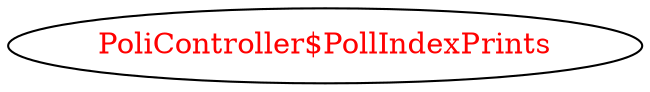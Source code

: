 digraph dependencyGraph {
 concentrate=true;
 ranksep="2.0";
 rankdir="LR"; 
 splines="ortho";
"PoliController$PollIndexPrints" [fontcolor="red"];
}